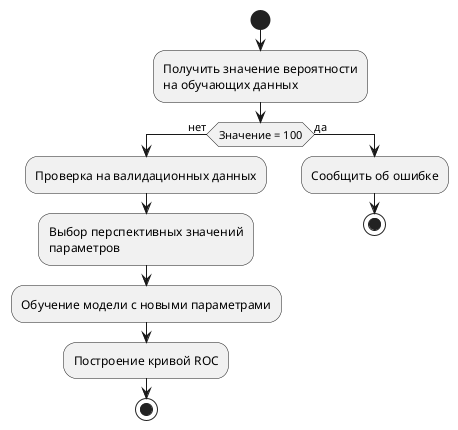 @startuml
'process_view'

skinparam monochrome true
skinparam handwritten false
skinparam shadowing false

start

:Получить значение вероятности
на обучающих данных;

if (Значение = 100) then (нет)
    :Проверка на валидационных данных;
    :Выбор перспективных значений 
    параметров;
    :Обучение модели с новыми параметрами;
    :Построение кривой ROC;
    stop
else (да)
    :Сообщить об ошибке;
    stop
endif

@enduml
